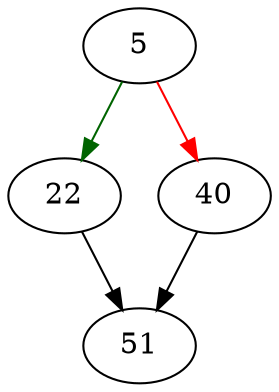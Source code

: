strict digraph "sqlite3ExprCodeLoadIndexColumn" {
	// Node definitions.
	5 [entry=true];
	22;
	40;
	51;

	// Edge definitions.
	5 -> 22 [
		color=darkgreen
		cond=true
	];
	5 -> 40 [
		color=red
		cond=false
	];
	22 -> 51;
	40 -> 51;
}